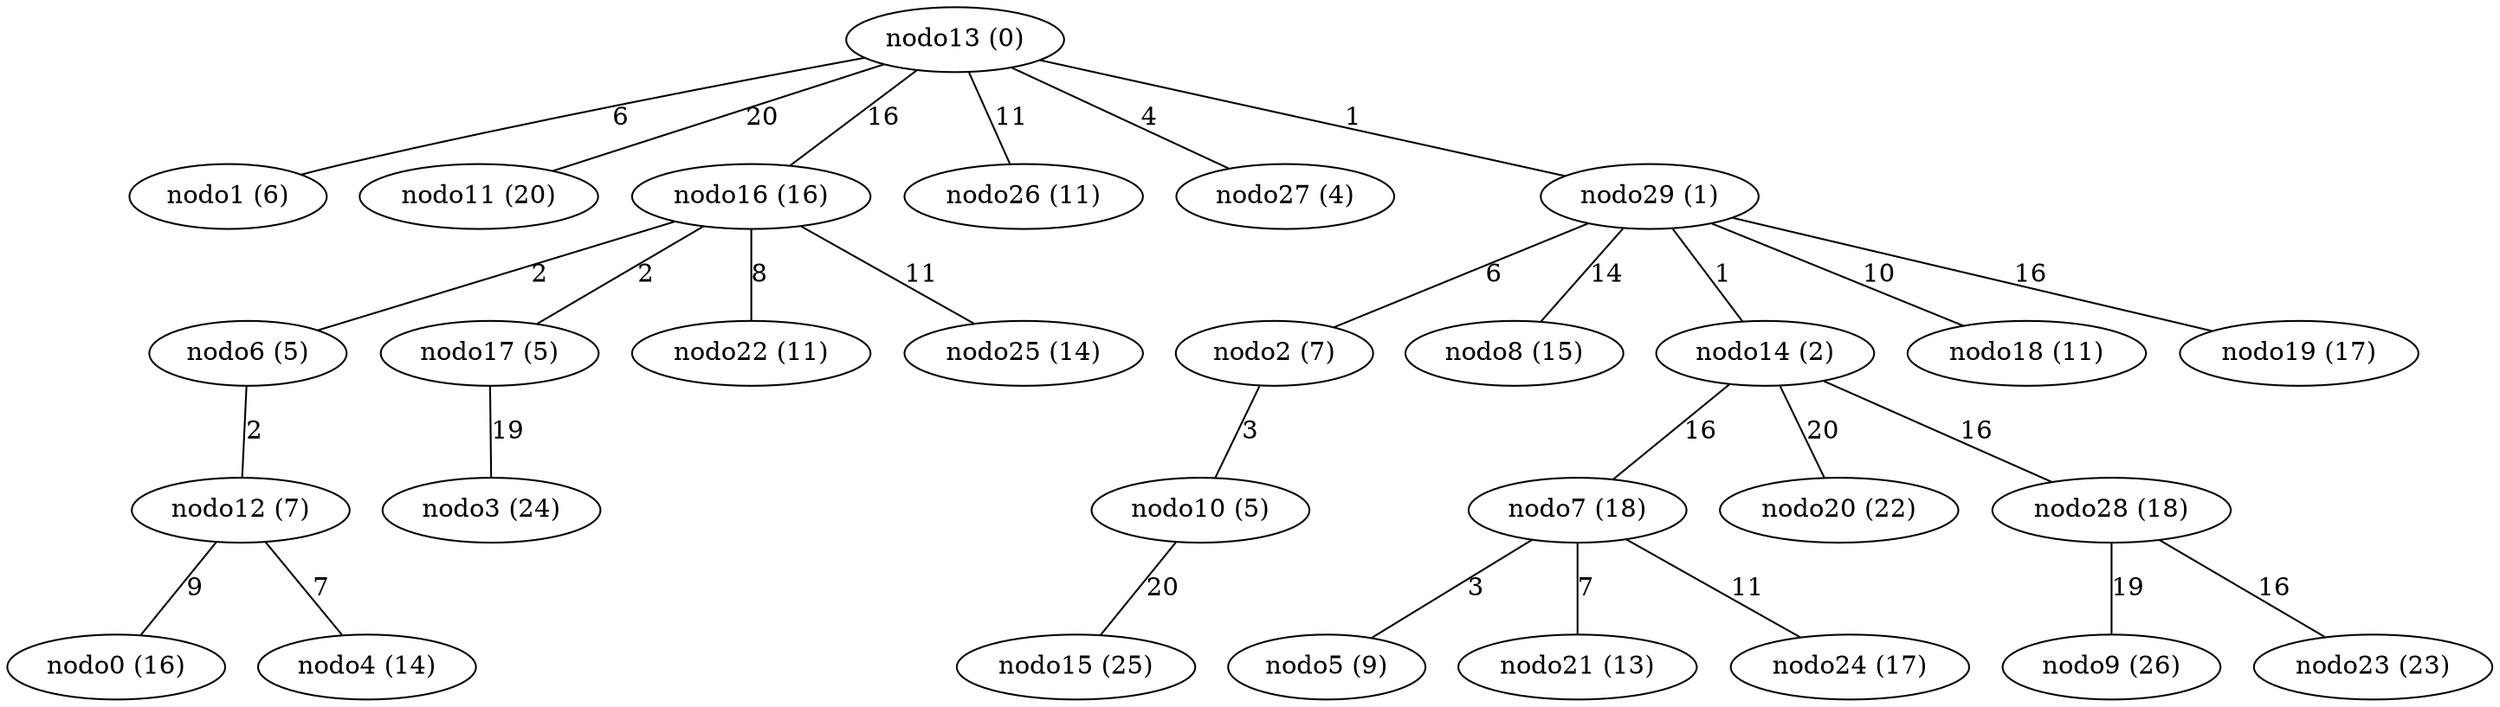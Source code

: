 graph X {
 13 [label="nodo13 (0)"];
 1 [label="nodo1 (6)"];
 11 [label="nodo11 (20)"];
 16 [label="nodo16 (16)"];
 26 [label="nodo26 (11)"];
 27 [label="nodo27 (4)"];
 29 [label="nodo29 (1)"];
 2 [label="nodo2 (7)"];
 8 [label="nodo8 (15)"];
 14 [label="nodo14 (2)"];
 18 [label="nodo18 (11)"];
 19 [label="nodo19 (17)"];
 10 [label="nodo10 (5)"];
 7 [label="nodo7 (18)"];
 20 [label="nodo20 (22)"];
 28 [label="nodo28 (18)"];
 6 [label="nodo6 (5)"];
 17 [label="nodo17 (5)"];
 22 [label="nodo22 (11)"];
 25 [label="nodo25 (14)"];
 12 [label="nodo12 (7)"];
 15 [label="nodo15 (25)"];
 3 [label="nodo3 (24)"];
 5 [label="nodo5 (9)"];
 21 [label="nodo21 (13)"];
 24 [label="nodo24 (17)"];
 0 [label="nodo0 (16)"];
 4 [label="nodo4 (14)"];
 9 [label="nodo9 (26)"];
 23 [label="nodo23 (23)"];
  13 -- 1  [label="6"];
  13 -- 11  [label="20"];
  13 -- 16  [label="16"];
  13 -- 26  [label="11"];
  13 -- 27  [label="4"];
  13 -- 29  [label="1"];
  29 -- 2  [label="6"];
  29 -- 8  [label="14"];
  29 -- 14  [label="1"];
  29 -- 18  [label="10"];
  29 -- 19  [label="16"];
  2 -- 10  [label="3"];
  14 -- 7  [label="16"];
  14 -- 20  [label="20"];
  14 -- 28  [label="16"];
  16 -- 6  [label="2"];
  16 -- 17  [label="2"];
  16 -- 22  [label="8"];
  16 -- 25  [label="11"];
  6 -- 12  [label="2"];
  10 -- 15  [label="20"];
  17 -- 3  [label="19"];
  7 -- 5  [label="3"];
  7 -- 21  [label="7"];
  7 -- 24  [label="11"];
  12 -- 0  [label="9"];
  12 -- 4  [label="7"];
  28 -- 9  [label="19"];
  28 -- 23  [label="16"];
}
